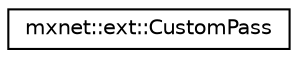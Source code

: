 digraph "Graphical Class Hierarchy"
{
 // LATEX_PDF_SIZE
  edge [fontname="Helvetica",fontsize="10",labelfontname="Helvetica",labelfontsize="10"];
  node [fontname="Helvetica",fontsize="10",shape=record];
  rankdir="LR";
  Node0 [label="mxnet::ext::CustomPass",height=0.2,width=0.4,color="black", fillcolor="white", style="filled",URL="$classmxnet_1_1ext_1_1CustomPass.html",tooltip="An abstract class for graph passes."];
}
